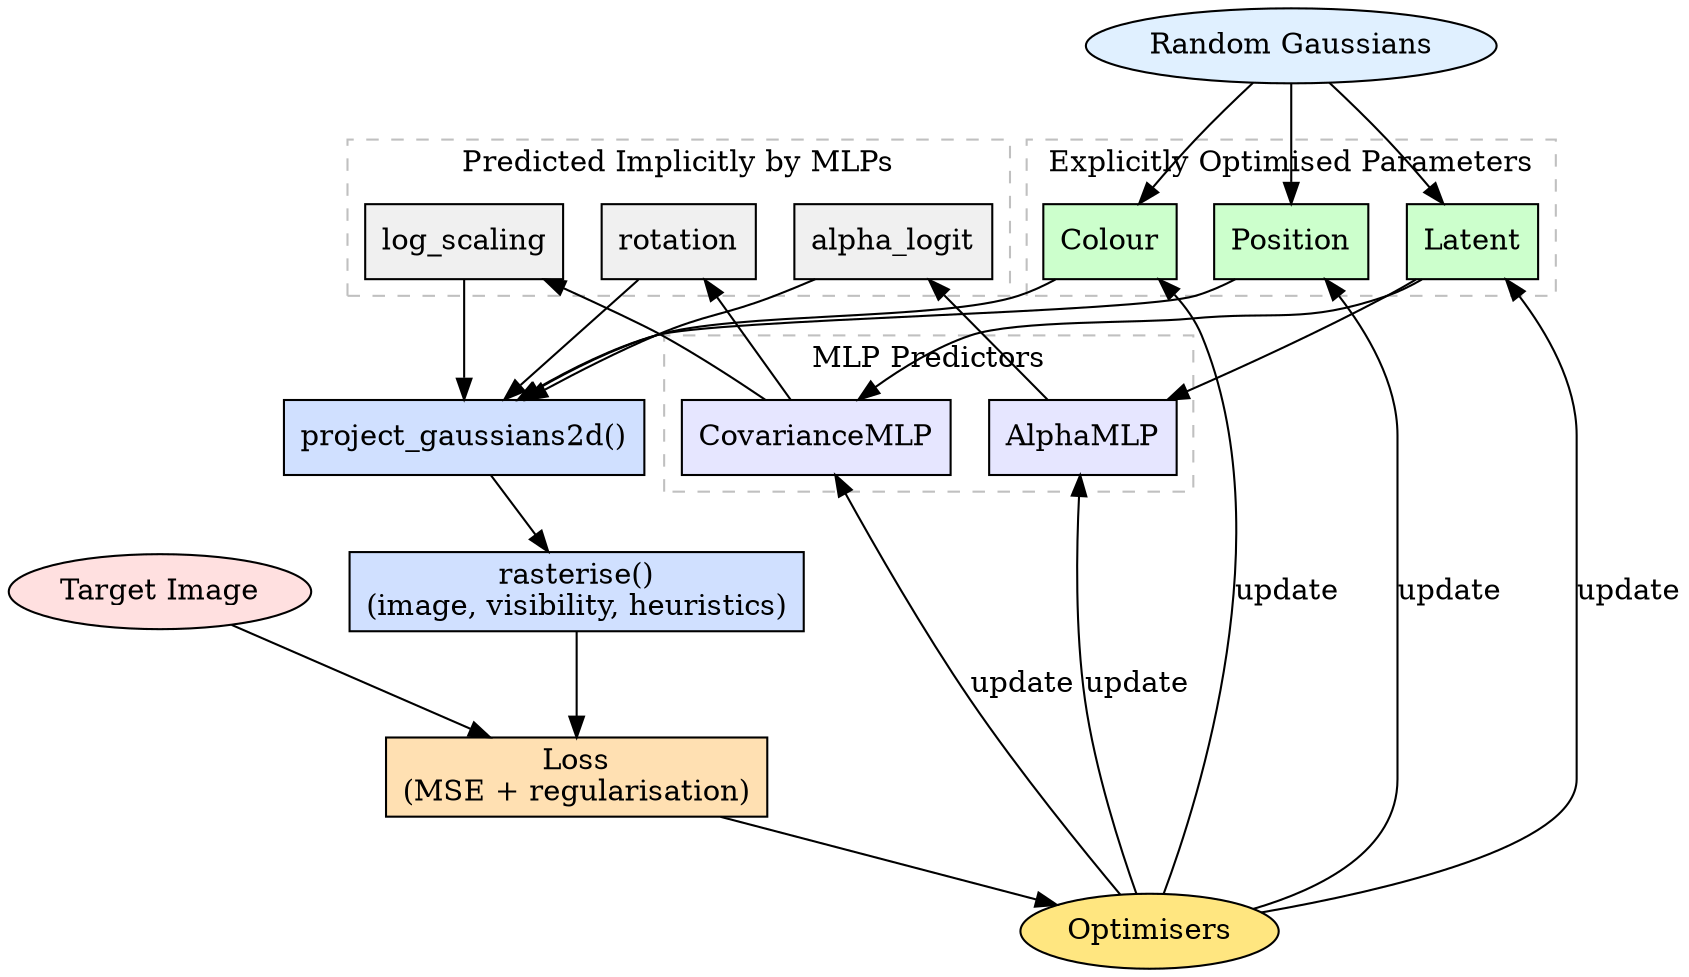 digraph GaussianTrainingPipeline {
  rankdir=TB;
  node [shape=box style=filled fillcolor="#f0f0f0"];

  // Inputs
  ref_image [label="Target Image", shape=oval, fillcolor="#ffe0e0"];
  init_gaussians [label="Random Gaussians", shape=oval, fillcolor="#e0f0ff"];

  // Cluster: Explicitly Optimised Parameters
  subgraph cluster_optimised {
    label="Explicitly Optimised Parameters";
    style=dashed;
    color=gray;

    position [label="Position", fillcolor="#ccffcc"];
    colour [label="Colour", fillcolor="#ccffcc"];
    latent [label="Latent", fillcolor="#ccffcc"];
  }

  // Cluster: MLPs
  subgraph cluster_mlps {
    label="MLP Predictors";
    style=dashed;
    color=gray;

    covariance_mlp [label="CovarianceMLP", fillcolor="#e6e6ff"];
    alpha_mlp [label="AlphaMLP", fillcolor="#e6e6ff"];
  }

  // Cluster: Predicted Implicitly by MLPs
  subgraph cluster_predicted {
    label="Predicted Implicitly by MLPs";
    style=dashed;
    color=gray;

    log_scaling [label="log_scaling"];
    rotation [label="rotation"];
    alpha_logit [label="alpha_logit"];
  }

  // Projection & Rasterisation
  projection [label="project_gaussians2d()", fillcolor="#d0e0ff"];
  rasteriser [label="rasterise()\n(image, visibility, heuristics)", fillcolor="#d0e0ff"];

  // Loss
  loss [label="Loss\n(MSE + regularisation)", fillcolor="#ffe0b2"];

  // Optimisers
  optimiser [label="Optimisers", shape=ellipse, fillcolor="#ffe680"];

  // Flow
  ref_image -> loss;
  init_gaussians -> position;
  init_gaussians -> colour;
  init_gaussians -> latent;

  // Latent to MLPs
  latent -> covariance_mlp;
  latent -> alpha_mlp;

  // MLPs to predicted params
  covariance_mlp -> log_scaling;
  covariance_mlp -> rotation;
  alpha_mlp -> alpha_logit;

  // All params to projection
  position -> projection;
  log_scaling -> projection;
  rotation -> projection;
  alpha_logit -> projection;
  colour -> projection;

  projection -> rasteriser;
  rasteriser -> loss;

  // Backpropagation
  loss -> optimiser;
  optimiser -> position [label="update"];
  optimiser -> colour [label="update"];
  optimiser -> latent [label="update"];
  optimiser -> covariance_mlp [label="update"];
  optimiser -> alpha_mlp [label="update"];
}